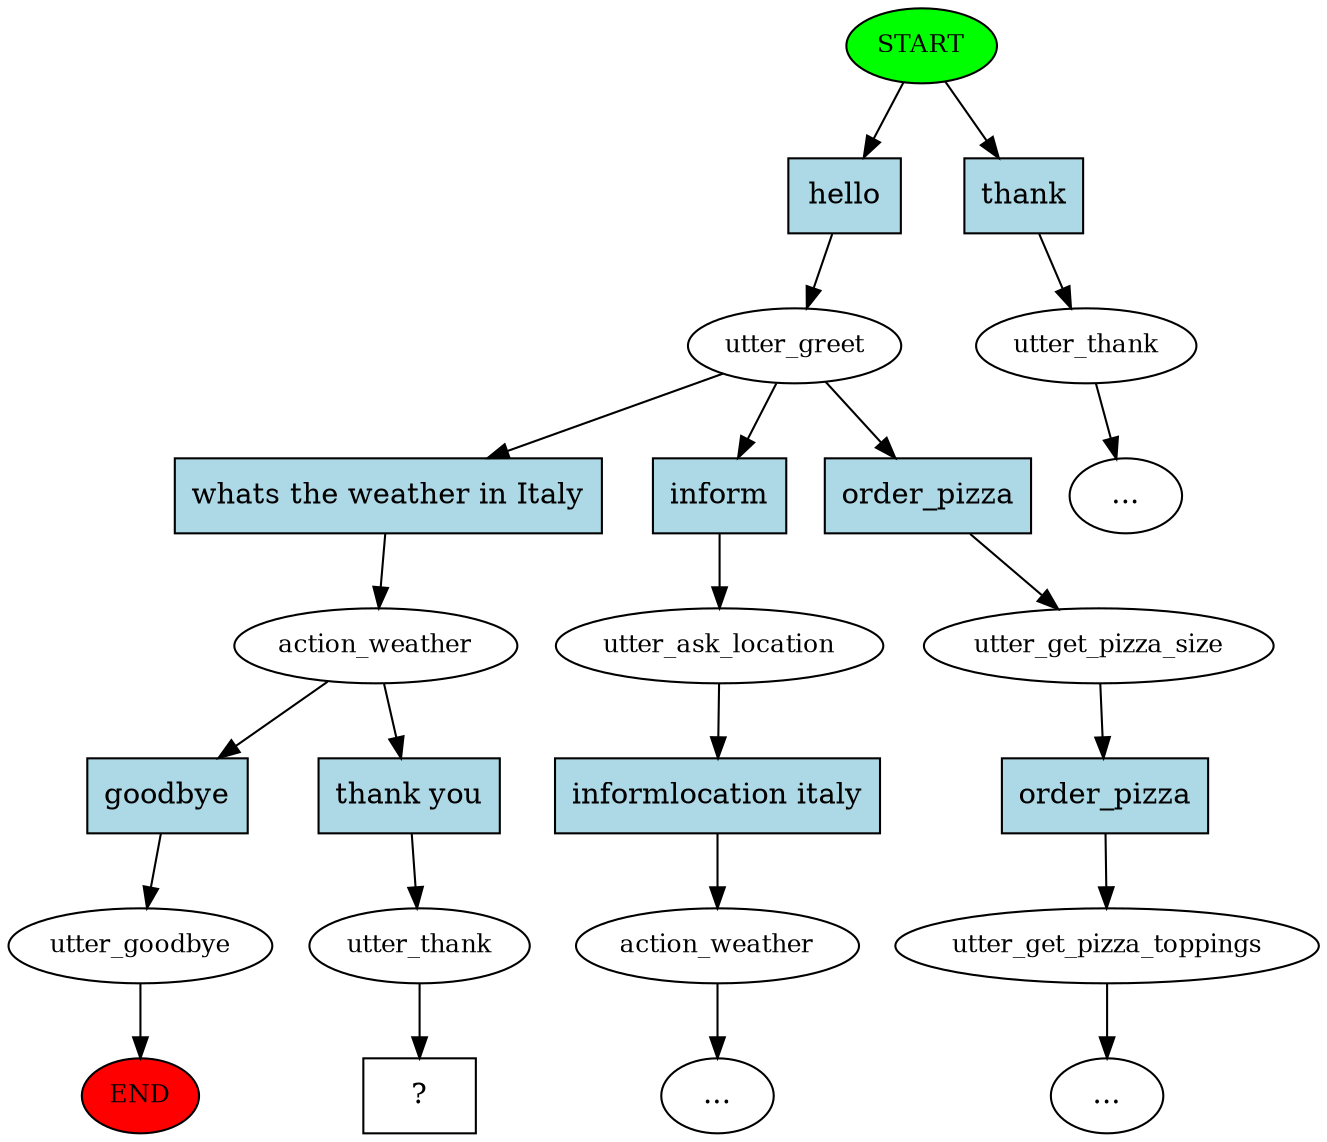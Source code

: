digraph  {
0 [class="start active", fillcolor=green, fontsize=12, label=START, style=filled];
"-1" [class=end, fillcolor=red, fontsize=12, label=END, style=filled];
1 [class=active, fontsize=12, label=utter_greet];
2 [class=active, fontsize=12, label=action_weather];
3 [class="", fontsize=12, label=utter_goodbye];
5 [class="", fontsize=12, label=utter_ask_location];
6 [class="", fontsize=12, label=action_weather];
8 [class="", fontsize=12, label=utter_get_pizza_size];
9 [class="", fontsize=12, label=utter_get_pizza_toppings];
"-5" [class=ellipsis, label="..."];
13 [class="", fontsize=12, label=utter_thank];
"-6" [class=ellipsis, label="..."];
"-7" [class=ellipsis, label="..."];
19 [class=active, fontsize=12, label=utter_thank];
20 [class="intent dashed active", label="  ?  ", shape=rect];
21 [class="intent active", fillcolor=lightblue, label=hello, shape=rect, style=filled];
22 [class=intent, fillcolor=lightblue, label=thank, shape=rect, style=filled];
23 [class="intent active", fillcolor=lightblue, label="whats the weather in Italy", shape=rect, style=filled];
24 [class=intent, fillcolor=lightblue, label=inform, shape=rect, style=filled];
25 [class=intent, fillcolor=lightblue, label=order_pizza, shape=rect, style=filled];
26 [class=intent, fillcolor=lightblue, label=goodbye, shape=rect, style=filled];
27 [class="intent active", fillcolor=lightblue, label="thank you", shape=rect, style=filled];
28 [class=intent, fillcolor=lightblue, label="informlocation italy", shape=rect, style=filled];
29 [class=intent, fillcolor=lightblue, label=order_pizza, shape=rect, style=filled];
0 -> 21  [class=active, key=0];
0 -> 22  [class="", key=0];
1 -> 23  [class=active, key=0];
1 -> 24  [class="", key=0];
1 -> 25  [class="", key=0];
2 -> 26  [class="", key=0];
2 -> 27  [class=active, key=0];
3 -> "-1"  [class="", key=NONE, label=""];
5 -> 28  [class="", key=0];
6 -> "-7"  [class="", key=NONE, label=""];
8 -> 29  [class="", key=0];
9 -> "-5"  [class="", key=NONE, label=""];
13 -> "-6"  [class="", key=NONE, label=""];
19 -> 20  [class=active, key=NONE, label=""];
21 -> 1  [class=active, key=0];
22 -> 13  [class="", key=0];
23 -> 2  [class=active, key=0];
24 -> 5  [class="", key=0];
25 -> 8  [class="", key=0];
26 -> 3  [class="", key=0];
27 -> 19  [class=active, key=0];
28 -> 6  [class="", key=0];
29 -> 9  [class="", key=0];
}
